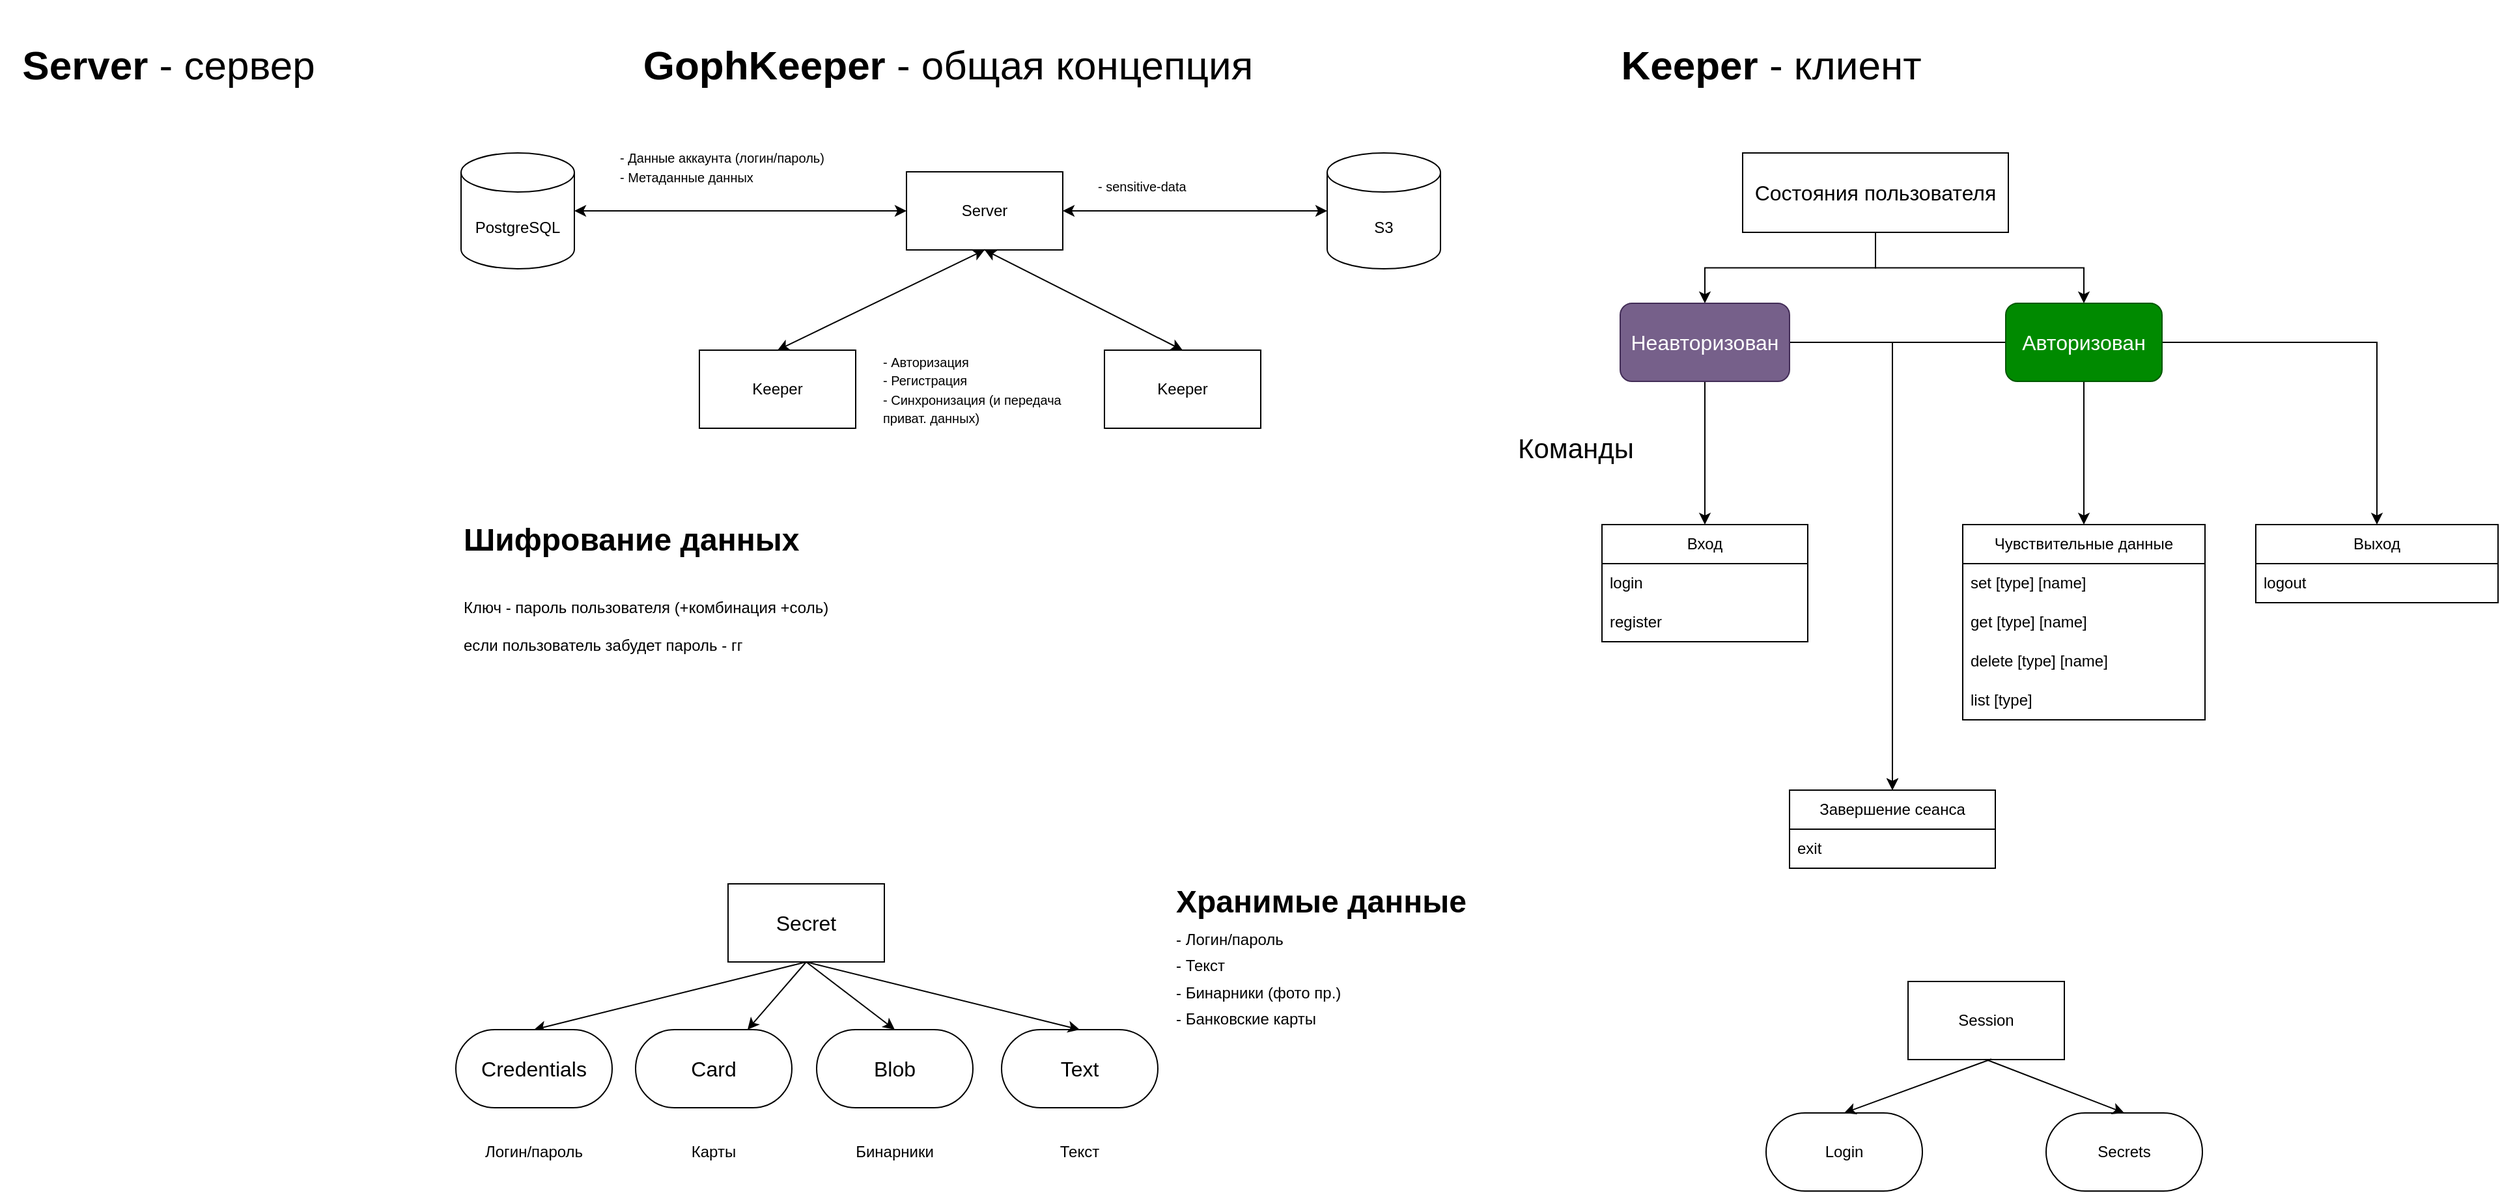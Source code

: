 <mxfile version="20.5.3" type="embed"><diagram name="Page-1" id="yRPZGmEM-baA_GnOwTK-"><mxGraphModel dx="1424" dy="383" grid="0" gridSize="10" guides="1" tooltips="1" connect="1" arrows="1" fold="1" page="1" pageScale="1" pageWidth="850" pageHeight="1100" math="0" shadow="0"><root><mxCell id="0"/><mxCell id="1" parent="0"/><mxCell id="Netjsd_cc94yPRu-f9Rg-1" value="Keeper" style="rounded=0;whiteSpace=wrap;html=1;" parent="1" vertex="1"><mxGeometry x="245" y="299" width="120" height="60" as="geometry"/></mxCell><mxCell id="Netjsd_cc94yPRu-f9Rg-2" value="&lt;b&gt;GophKeeper&lt;/b&gt; - общая концепция" style="text;html=1;strokeColor=none;fillColor=none;align=center;verticalAlign=middle;whiteSpace=wrap;rounded=0;fontSize=31;" parent="1" vertex="1"><mxGeometry x="161" y="30" width="550" height="99" as="geometry"/></mxCell><mxCell id="Netjsd_cc94yPRu-f9Rg-3" value="Server" style="rounded=0;whiteSpace=wrap;html=1;" parent="1" vertex="1"><mxGeometry x="404" y="162" width="120" height="60" as="geometry"/></mxCell><mxCell id="Netjsd_cc94yPRu-f9Rg-4" value="" style="endArrow=classic;startArrow=classic;html=1;rounded=0;entryX=0.5;entryY=1;entryDx=0;entryDy=0;exitX=0.5;exitY=0;exitDx=0;exitDy=0;" parent="1" source="Netjsd_cc94yPRu-f9Rg-1" target="Netjsd_cc94yPRu-f9Rg-3" edge="1"><mxGeometry width="50" height="50" relative="1" as="geometry"><mxPoint x="428" y="363" as="sourcePoint"/><mxPoint x="478" y="313" as="targetPoint"/></mxGeometry></mxCell><mxCell id="Netjsd_cc94yPRu-f9Rg-6" value="&lt;font style=&quot;font-size: 10px;&quot;&gt;- Авторизация&lt;br&gt;- Регистрация&lt;br&gt;- Синхронизация (и передача приват. данных)&lt;/font&gt;" style="text;strokeColor=none;fillColor=none;align=left;verticalAlign=middle;spacingLeft=4;spacingRight=4;overflow=hidden;points=[[0,0.5],[1,0.5]];portConstraint=eastwest;rotatable=0;whiteSpace=wrap;html=1;" parent="1" vertex="1"><mxGeometry x="379.5" y="285" width="173" height="88" as="geometry"/></mxCell><mxCell id="Netjsd_cc94yPRu-f9Rg-7" value="Keeper" style="rounded=0;whiteSpace=wrap;html=1;" parent="1" vertex="1"><mxGeometry x="556" y="299" width="120" height="60" as="geometry"/></mxCell><mxCell id="Netjsd_cc94yPRu-f9Rg-8" value="" style="endArrow=classic;startArrow=classic;html=1;rounded=0;entryX=0.5;entryY=1;entryDx=0;entryDy=0;exitX=0.5;exitY=0;exitDx=0;exitDy=0;" parent="1" source="Netjsd_cc94yPRu-f9Rg-7" target="Netjsd_cc94yPRu-f9Rg-3" edge="1"><mxGeometry width="50" height="50" relative="1" as="geometry"><mxPoint x="426" y="313" as="sourcePoint"/><mxPoint x="546" y="242" as="targetPoint"/></mxGeometry></mxCell><mxCell id="Netjsd_cc94yPRu-f9Rg-9" value="PostgreSQL" style="shape=cylinder3;whiteSpace=wrap;html=1;boundedLbl=1;backgroundOutline=1;size=15;" parent="1" vertex="1"><mxGeometry x="62" y="147.5" width="87" height="89" as="geometry"/></mxCell><mxCell id="Netjsd_cc94yPRu-f9Rg-10" value="S3" style="shape=cylinder3;whiteSpace=wrap;html=1;boundedLbl=1;backgroundOutline=1;size=15;" parent="1" vertex="1"><mxGeometry x="727" y="147.5" width="87" height="89" as="geometry"/></mxCell><mxCell id="Netjsd_cc94yPRu-f9Rg-11" value="" style="endArrow=classic;startArrow=classic;html=1;rounded=0;exitX=1;exitY=0.5;exitDx=0;exitDy=0;exitPerimeter=0;entryX=0;entryY=0.5;entryDx=0;entryDy=0;" parent="1" source="Netjsd_cc94yPRu-f9Rg-9" target="Netjsd_cc94yPRu-f9Rg-3" edge="1"><mxGeometry width="50" height="50" relative="1" as="geometry"><mxPoint x="390" y="184" as="sourcePoint"/><mxPoint x="440" y="134" as="targetPoint"/></mxGeometry></mxCell><mxCell id="Netjsd_cc94yPRu-f9Rg-12" value="" style="endArrow=classic;startArrow=classic;html=1;rounded=0;exitX=1;exitY=0.5;exitDx=0;exitDy=0;entryX=0;entryY=0.5;entryDx=0;entryDy=0;entryPerimeter=0;" parent="1" source="Netjsd_cc94yPRu-f9Rg-3" target="Netjsd_cc94yPRu-f9Rg-10" edge="1"><mxGeometry width="50" height="50" relative="1" as="geometry"><mxPoint x="391" y="210" as="sourcePoint"/><mxPoint x="441" y="160" as="targetPoint"/></mxGeometry></mxCell><mxCell id="Netjsd_cc94yPRu-f9Rg-14" value="&lt;span style=&quot;font-size: 10px;&quot;&gt;- Данные аккаунта (логин/пароль)&lt;br&gt;- Метаданные данных&lt;br&gt;&lt;/span&gt;" style="text;strokeColor=none;fillColor=none;align=left;verticalAlign=middle;spacingLeft=4;spacingRight=4;overflow=hidden;points=[[0,0.5],[1,0.5]];portConstraint=eastwest;rotatable=0;whiteSpace=wrap;html=1;" parent="1" vertex="1"><mxGeometry x="178" y="114" width="173" height="88" as="geometry"/></mxCell><mxCell id="Netjsd_cc94yPRu-f9Rg-15" value="&lt;span style=&quot;font-size: 10px;&quot;&gt;- sensitive-data&lt;br&gt;&lt;/span&gt;" style="text;strokeColor=none;fillColor=none;align=left;verticalAlign=middle;spacingLeft=4;spacingRight=4;overflow=hidden;points=[[0,0.5],[1,0.5]];portConstraint=eastwest;rotatable=0;whiteSpace=wrap;html=1;" parent="1" vertex="1"><mxGeometry x="545" y="129" width="173" height="88" as="geometry"/></mxCell><mxCell id="2" value="&lt;h1&gt;Шифрование данных&lt;/h1&gt;&lt;div&gt;&lt;br&gt;&lt;/div&gt;&lt;div&gt;Ключ - пароль пользователя (+комбинация +соль)&lt;br&gt;&lt;br&gt;если пользователь забудет пароль - гг&lt;/div&gt;&lt;div&gt;&lt;br&gt;&lt;/div&gt;" style="text;html=1;strokeColor=none;fillColor=none;spacing=5;spacingTop=-20;whiteSpace=wrap;overflow=hidden;rounded=0;" parent="1" vertex="1"><mxGeometry x="59" y="425" width="301" height="120" as="geometry"/></mxCell><mxCell id="3" value="&lt;p style=&quot;line-height: 90%;&quot;&gt;&lt;/p&gt;&lt;h1 style=&quot;line-height: 70%;&quot;&gt;Хранимые данные&lt;/h1&gt;&lt;p style=&quot;line-height: 70%;&quot;&gt;- Логин/пароль&lt;/p&gt;&lt;p style=&quot;line-height: 70%;&quot;&gt;- Текст&lt;/p&gt;&lt;p style=&quot;line-height: 70%;&quot;&gt;- Бинарники (фото пр.)&lt;br&gt;&lt;/p&gt;&lt;p style=&quot;line-height: 70%;&quot;&gt;- Банковские карты&lt;/p&gt;&lt;p&gt;&lt;/p&gt;" style="text;html=1;strokeColor=none;fillColor=none;spacing=5;spacingTop=-20;whiteSpace=wrap;overflow=hidden;rounded=0;" parent="1" vertex="1"><mxGeometry x="606" y="709" width="298.5" height="168" as="geometry"/></mxCell><mxCell id="5" value="&lt;b&gt;Keeper &lt;/b&gt;- клиент" style="text;html=1;strokeColor=none;fillColor=none;align=center;verticalAlign=middle;whiteSpace=wrap;rounded=0;fontSize=31;" parent="1" vertex="1"><mxGeometry x="915" y="30" width="306" height="99" as="geometry"/></mxCell><mxCell id="7" value="Вход" style="swimlane;fontStyle=0;childLayout=stackLayout;horizontal=1;startSize=30;horizontalStack=0;resizeParent=1;resizeParentMax=0;resizeLast=0;collapsible=1;marginBottom=0;whiteSpace=wrap;html=1;" parent="1" vertex="1"><mxGeometry x="938" y="433" width="158" height="90" as="geometry"/></mxCell><mxCell id="8" value="login" style="text;strokeColor=none;fillColor=none;align=left;verticalAlign=middle;spacingLeft=4;spacingRight=4;overflow=hidden;points=[[0,0.5],[1,0.5]];portConstraint=eastwest;rotatable=0;whiteSpace=wrap;html=1;" parent="7" vertex="1"><mxGeometry y="30" width="158" height="30" as="geometry"/></mxCell><mxCell id="9" value="register" style="text;strokeColor=none;fillColor=none;align=left;verticalAlign=middle;spacingLeft=4;spacingRight=4;overflow=hidden;points=[[0,0.5],[1,0.5]];portConstraint=eastwest;rotatable=0;whiteSpace=wrap;html=1;" parent="7" vertex="1"><mxGeometry y="60" width="158" height="30" as="geometry"/></mxCell><mxCell id="11" value="Команды" style="text;html=1;strokeColor=none;fillColor=none;align=center;verticalAlign=middle;whiteSpace=wrap;rounded=0;fontSize=21;" parent="1" vertex="1"><mxGeometry x="865" y="359" width="106" height="30" as="geometry"/></mxCell><mxCell id="17" style="edgeStyle=orthogonalEdgeStyle;rounded=0;orthogonalLoop=1;jettySize=auto;html=1;fontSize=16;" parent="1" source="12" target="14" edge="1"><mxGeometry relative="1" as="geometry"/></mxCell><mxCell id="18" style="edgeStyle=orthogonalEdgeStyle;rounded=0;orthogonalLoop=1;jettySize=auto;html=1;fontSize=16;" parent="1" source="12" target="13" edge="1"><mxGeometry relative="1" as="geometry"/></mxCell><mxCell id="12" value="Состояния пользователя" style="rounded=0;whiteSpace=wrap;html=1;fontSize=16;" parent="1" vertex="1"><mxGeometry x="1046" y="147.5" width="204" height="61" as="geometry"/></mxCell><mxCell id="27" style="edgeStyle=orthogonalEdgeStyle;rounded=0;orthogonalLoop=1;jettySize=auto;html=1;fontSize=16;" parent="1" source="13" target="24" edge="1"><mxGeometry relative="1" as="geometry"/></mxCell><mxCell id="36" style="edgeStyle=orthogonalEdgeStyle;rounded=0;orthogonalLoop=1;jettySize=auto;html=1;fontSize=16;" parent="1" source="13" target="31" edge="1"><mxGeometry relative="1" as="geometry"/></mxCell><mxCell id="41" style="edgeStyle=orthogonalEdgeStyle;rounded=0;orthogonalLoop=1;jettySize=auto;html=1;fontSize=16;" parent="1" source="13" target="38" edge="1"><mxGeometry relative="1" as="geometry"/></mxCell><mxCell id="13" value="Авторизован" style="rounded=1;whiteSpace=wrap;html=1;fontSize=16;fillColor=#008a00;fontColor=#ffffff;strokeColor=#005700;" parent="1" vertex="1"><mxGeometry x="1248" y="263" width="120" height="60" as="geometry"/></mxCell><mxCell id="19" style="edgeStyle=orthogonalEdgeStyle;rounded=0;orthogonalLoop=1;jettySize=auto;html=1;fontSize=16;" parent="1" source="14" target="7" edge="1"><mxGeometry relative="1" as="geometry"/></mxCell><mxCell id="42" style="edgeStyle=orthogonalEdgeStyle;rounded=0;orthogonalLoop=1;jettySize=auto;html=1;fontSize=16;" parent="1" source="14" target="38" edge="1"><mxGeometry relative="1" as="geometry"><Array as="points"><mxPoint x="1161" y="293"/></Array></mxGeometry></mxCell><mxCell id="14" value="Неавторизован" style="rounded=1;whiteSpace=wrap;html=1;fontSize=16;fillColor=#76608a;fontColor=#ffffff;strokeColor=#432D57;" parent="1" vertex="1"><mxGeometry x="952" y="263" width="130" height="60" as="geometry"/></mxCell><mxCell id="24" value="Чувствительные данные" style="swimlane;fontStyle=0;childLayout=stackLayout;horizontal=1;startSize=30;horizontalStack=0;resizeParent=1;resizeParentMax=0;resizeLast=0;collapsible=1;marginBottom=0;whiteSpace=wrap;html=1;" parent="1" vertex="1"><mxGeometry x="1215" y="433" width="186" height="150" as="geometry"/></mxCell><mxCell id="25" value="set [type] [name]" style="text;strokeColor=none;fillColor=none;align=left;verticalAlign=middle;spacingLeft=4;spacingRight=4;overflow=hidden;points=[[0,0.5],[1,0.5]];portConstraint=eastwest;rotatable=0;whiteSpace=wrap;html=1;" parent="24" vertex="1"><mxGeometry y="30" width="186" height="30" as="geometry"/></mxCell><mxCell id="26" value="get [type] [name]" style="text;strokeColor=none;fillColor=none;align=left;verticalAlign=middle;spacingLeft=4;spacingRight=4;overflow=hidden;points=[[0,0.5],[1,0.5]];portConstraint=eastwest;rotatable=0;whiteSpace=wrap;html=1;" parent="24" vertex="1"><mxGeometry y="60" width="186" height="30" as="geometry"/></mxCell><mxCell id="30" value="delete [type] [name]" style="text;strokeColor=none;fillColor=none;align=left;verticalAlign=middle;spacingLeft=4;spacingRight=4;overflow=hidden;points=[[0,0.5],[1,0.5]];portConstraint=eastwest;rotatable=0;whiteSpace=wrap;html=1;" parent="24" vertex="1"><mxGeometry y="90" width="186" height="30" as="geometry"/></mxCell><mxCell id="28" value="list [type]" style="text;strokeColor=none;fillColor=none;align=left;verticalAlign=middle;spacingLeft=4;spacingRight=4;overflow=hidden;points=[[0,0.5],[1,0.5]];portConstraint=eastwest;rotatable=0;whiteSpace=wrap;html=1;" parent="24" vertex="1"><mxGeometry y="120" width="186" height="30" as="geometry"/></mxCell><mxCell id="31" value="Выход" style="swimlane;fontStyle=0;childLayout=stackLayout;horizontal=1;startSize=30;horizontalStack=0;resizeParent=1;resizeParentMax=0;resizeLast=0;collapsible=1;marginBottom=0;whiteSpace=wrap;html=1;" parent="1" vertex="1"><mxGeometry x="1440" y="433" width="186" height="60" as="geometry"/></mxCell><mxCell id="35" value="logout" style="text;strokeColor=none;fillColor=none;align=left;verticalAlign=middle;spacingLeft=4;spacingRight=4;overflow=hidden;points=[[0,0.5],[1,0.5]];portConstraint=eastwest;rotatable=0;whiteSpace=wrap;html=1;" parent="31" vertex="1"><mxGeometry y="30" width="186" height="30" as="geometry"/></mxCell><mxCell id="38" value="Завершение сеанса" style="swimlane;fontStyle=0;childLayout=stackLayout;horizontal=1;startSize=30;horizontalStack=0;resizeParent=1;resizeParentMax=0;resizeLast=0;collapsible=1;marginBottom=0;whiteSpace=wrap;html=1;" parent="1" vertex="1"><mxGeometry x="1082" y="637" width="158" height="60" as="geometry"/></mxCell><mxCell id="39" value="exit" style="text;strokeColor=none;fillColor=none;align=left;verticalAlign=middle;spacingLeft=4;spacingRight=4;overflow=hidden;points=[[0,0.5],[1,0.5]];portConstraint=eastwest;rotatable=0;whiteSpace=wrap;html=1;" parent="38" vertex="1"><mxGeometry y="30" width="158" height="30" as="geometry"/></mxCell><mxCell id="44" value="Secret" style="rounded=0;whiteSpace=wrap;html=1;fontSize=16;" parent="1" vertex="1"><mxGeometry x="267" y="709" width="120" height="60" as="geometry"/></mxCell><mxCell id="46" value="" style="endArrow=classic;html=1;rounded=0;fontSize=16;exitX=0.5;exitY=1;exitDx=0;exitDy=0;entryX=0.5;entryY=0;entryDx=0;entryDy=0;" parent="1" source="44" target="48" edge="1"><mxGeometry width="50" height="50" relative="1" as="geometry"><mxPoint x="318" y="652" as="sourcePoint"/><mxPoint x="167" y="798" as="targetPoint"/></mxGeometry></mxCell><mxCell id="48" value="Credentials" style="rounded=1;whiteSpace=wrap;html=1;fontSize=16;arcSize=50;" parent="1" vertex="1"><mxGeometry x="58" y="821" width="120" height="60" as="geometry"/></mxCell><mxCell id="49" value="Card" style="rounded=1;whiteSpace=wrap;html=1;fontSize=16;arcSize=50;" parent="1" vertex="1"><mxGeometry x="196" y="821" width="120" height="60" as="geometry"/></mxCell><mxCell id="50" value="" style="endArrow=classic;html=1;rounded=0;fontSize=16;exitX=0.5;exitY=1;exitDx=0;exitDy=0;" parent="1" source="44" target="49" edge="1"><mxGeometry width="50" height="50" relative="1" as="geometry"><mxPoint x="326" y="774" as="sourcePoint"/><mxPoint x="175" y="831" as="targetPoint"/></mxGeometry></mxCell><mxCell id="51" value="Blob" style="rounded=1;whiteSpace=wrap;html=1;fontSize=16;arcSize=50;" parent="1" vertex="1"><mxGeometry x="335" y="821" width="120" height="60" as="geometry"/></mxCell><mxCell id="52" value="" style="endArrow=classic;html=1;rounded=0;fontSize=16;exitX=0.5;exitY=1;exitDx=0;exitDy=0;entryX=0.5;entryY=0;entryDx=0;entryDy=0;" parent="1" source="44" target="51" edge="1"><mxGeometry width="50" height="50" relative="1" as="geometry"><mxPoint x="326" y="774" as="sourcePoint"/><mxPoint x="293.897" y="831" as="targetPoint"/></mxGeometry></mxCell><mxCell id="53" value="Text" style="rounded=1;whiteSpace=wrap;html=1;fontSize=16;arcSize=50;" parent="1" vertex="1"><mxGeometry x="477" y="821" width="120" height="60" as="geometry"/></mxCell><mxCell id="54" value="" style="endArrow=classic;html=1;rounded=0;fontSize=16;exitX=0.5;exitY=1;exitDx=0;exitDy=0;entryX=0.5;entryY=0;entryDx=0;entryDy=0;" parent="1" source="44" target="53" edge="1"><mxGeometry width="50" height="50" relative="1" as="geometry"><mxPoint x="326" y="774" as="sourcePoint"/><mxPoint x="405" y="831" as="targetPoint"/></mxGeometry></mxCell><mxCell id="55" value="&lt;b&gt;Server &lt;/b&gt;- сервер" style="text;html=1;strokeColor=none;fillColor=none;align=center;verticalAlign=middle;whiteSpace=wrap;rounded=0;fontSize=31;" parent="1" vertex="1"><mxGeometry x="-292" y="30" width="259" height="99" as="geometry"/></mxCell><mxCell id="56" value="Логин/пароль" style="text;html=1;strokeColor=none;fillColor=none;align=center;verticalAlign=middle;whiteSpace=wrap;rounded=0;" parent="1" vertex="1"><mxGeometry x="70" y="898" width="96" height="34" as="geometry"/></mxCell><mxCell id="57" value="Карты" style="text;html=1;strokeColor=none;fillColor=none;align=center;verticalAlign=middle;whiteSpace=wrap;rounded=0;" parent="1" vertex="1"><mxGeometry x="208" y="898" width="96" height="34" as="geometry"/></mxCell><mxCell id="58" value="Бинарники" style="text;html=1;strokeColor=none;fillColor=none;align=center;verticalAlign=middle;whiteSpace=wrap;rounded=0;" parent="1" vertex="1"><mxGeometry x="347" y="898" width="96" height="34" as="geometry"/></mxCell><mxCell id="59" value="Текст" style="text;html=1;strokeColor=none;fillColor=none;align=center;verticalAlign=middle;whiteSpace=wrap;rounded=0;" parent="1" vertex="1"><mxGeometry x="489" y="898" width="96" height="34" as="geometry"/></mxCell><mxCell id="61" value="Session" style="rounded=0;whiteSpace=wrap;html=1;" vertex="1" parent="1"><mxGeometry x="1173" y="784" width="120" height="60" as="geometry"/></mxCell><mxCell id="63" value="Login" style="rounded=1;whiteSpace=wrap;html=1;arcSize=50;" vertex="1" parent="1"><mxGeometry x="1064" y="885" width="120" height="60" as="geometry"/></mxCell><mxCell id="64" value="" style="endArrow=classic;html=1;rounded=0;exitX=0.533;exitY=0.994;exitDx=0;exitDy=0;exitPerimeter=0;entryX=0.5;entryY=0;entryDx=0;entryDy=0;" edge="1" parent="1" source="61" target="63"><mxGeometry width="50" height="50" relative="1" as="geometry"><mxPoint x="1147" y="821" as="sourcePoint"/><mxPoint x="1197" y="771" as="targetPoint"/></mxGeometry></mxCell><mxCell id="65" value="Secrets" style="rounded=1;whiteSpace=wrap;html=1;arcSize=50;" vertex="1" parent="1"><mxGeometry x="1279" y="885" width="120" height="60" as="geometry"/></mxCell><mxCell id="66" value="" style="endArrow=classic;html=1;rounded=0;exitX=0.5;exitY=1;exitDx=0;exitDy=0;entryX=0.5;entryY=0;entryDx=0;entryDy=0;" edge="1" parent="1" source="61" target="65"><mxGeometry width="50" height="50" relative="1" as="geometry"><mxPoint x="1246.96" y="853.64" as="sourcePoint"/><mxPoint x="1116" y="895" as="targetPoint"/></mxGeometry></mxCell></root></mxGraphModel></diagram></mxfile>